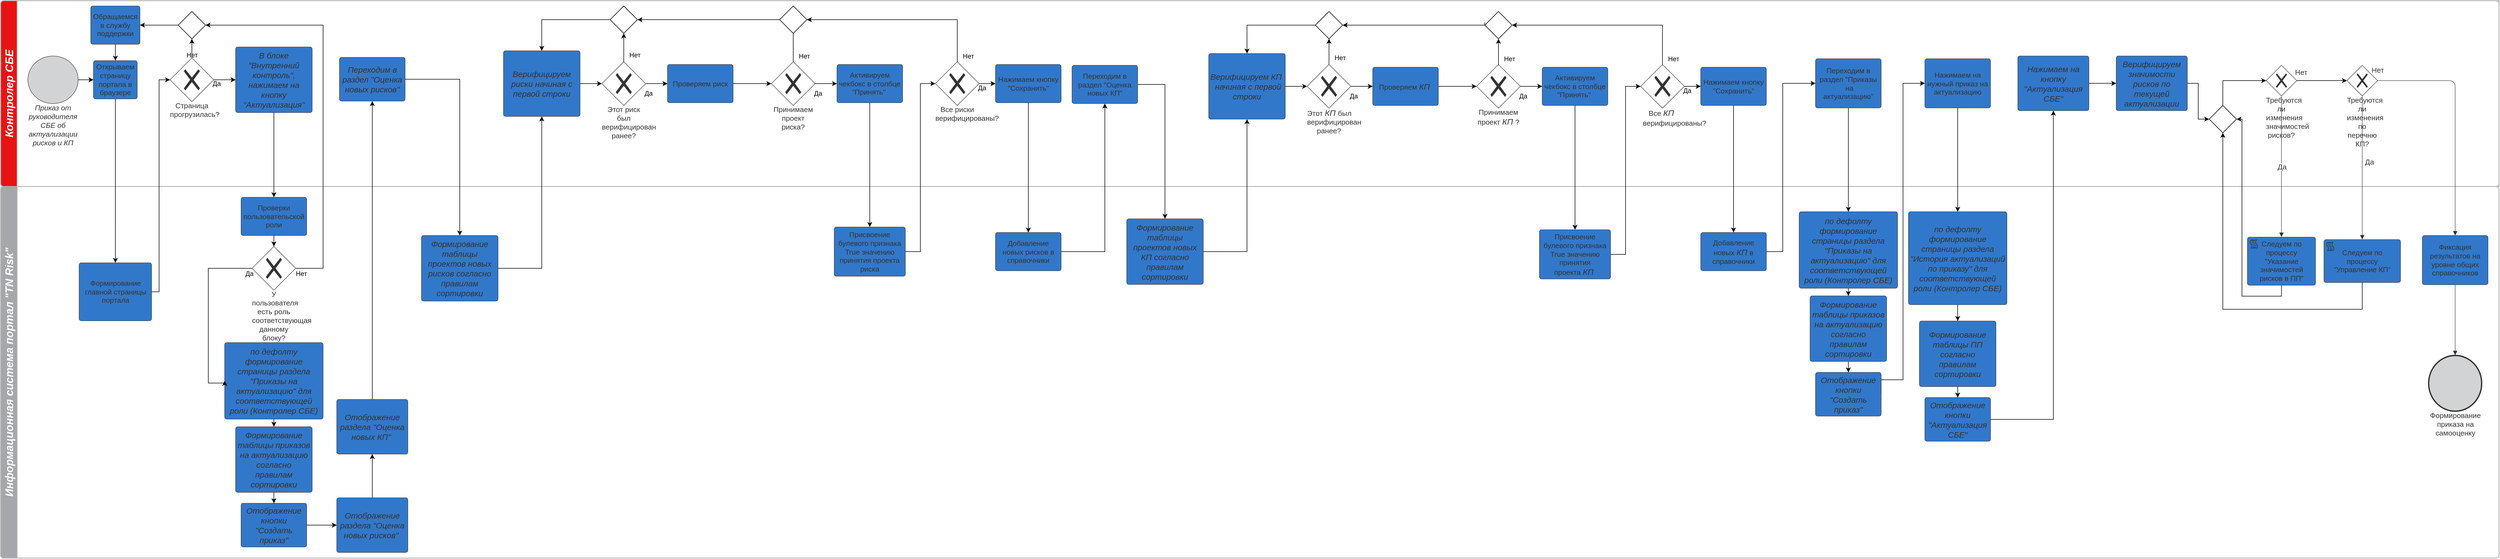 <mxfile version="17.4.6" type="github">
  <diagram name="Page-1" id="2a216829-ef6e-dabb-86c1-c78162f3ba2b">
    <mxGraphModel dx="1597" dy="848" grid="1" gridSize="10" guides="1" tooltips="1" connect="1" arrows="1" fold="1" page="1" pageScale="1" pageWidth="850" pageHeight="1100" background="none" math="0" shadow="0">
      <root>
        <mxCell id="0" />
        <mxCell id="1" parent="0" />
        <mxCell id="n-bltV9YuMnR6yL7ZxgR-3" value="Информационная система портал &quot;TN Risk&quot;" style="swimlane;startSize=30;html=1;whiteSpace=wrap;container=1;collapsible=0;childLayout=stackLayout;resizeParent=1;dropTarget=0;horizontalStack=0;spacing=0;strokeColor=#b2b2b2;strokeOpacity=100;fillOpacity=100;rounded=1;absoluteArcSize=1;arcSize=12;horizontal=0;fillColor=#a5a7aa;strokeWidth=1.5;fontSize=20;fontColor=#ffffff;fontStyle=3;" parent="1" vertex="1">
          <mxGeometry x="10" y="350" width="4570" height="680" isRotated="1" as="geometry" />
        </mxCell>
        <mxCell id="n-bltV9YuMnR6yL7ZxgR-5" value="Контролер СБЕ" style="swimlane;startSize=30;html=1;whiteSpace=wrap;container=1;collapsible=0;childLayout=stackLayout;resizeParent=1;dropTarget=0;horizontalStack=0;spacing=0;strokeColor=#b2b2b2;strokeOpacity=100;fillOpacity=100;rounded=1;absoluteArcSize=1;arcSize=12;horizontal=0;fillColor=#e81313;strokeWidth=1.5;fontSize=20;fontColor=#ffffff;fontStyle=3;" parent="1" vertex="1">
          <mxGeometry x="10" y="10" width="4570" height="340" isRotated="1" as="geometry" />
        </mxCell>
        <mxCell id="n-bltV9YuMnR6yL7ZxgR-6" value="" style="swimlane;html=1;whiteSpace=wrap;container=1;connectable=0;collapsible=0;fontStyle=0;startSize=30;dropTarget=0;rounded=0;horizontal=0;swimlaneLine=0;fillColor=none;spacing=0;strokeColor=#b2b2b2;strokeOpacity=100;fillOpacity=100;strokeWidth=1.5;fontSize=13;" parent="n-bltV9YuMnR6yL7ZxgR-5" vertex="1">
          <mxGeometry x="30" width="4540" height="340" as="geometry" />
        </mxCell>
        <mxCell id="n-bltV9YuMnR6yL7ZxgR-112" style="edgeStyle=orthogonalEdgeStyle;rounded=0;orthogonalLoop=1;jettySize=auto;html=1;exitX=1;exitY=0.5;exitDx=0;exitDy=0;entryX=0;entryY=0.5;entryDx=0;entryDy=0;startArrow=none;startFill=0;endArrow=classic;endFill=1;" parent="1" source="n-bltV9YuMnR6yL7ZxgR-11" target="n-bltV9YuMnR6yL7ZxgR-110" edge="1">
          <mxGeometry relative="1" as="geometry" />
        </mxCell>
        <mxCell id="n-bltV9YuMnR6yL7ZxgR-11" value="Приказ от руководителя СБЕ об актуализации рисков и КП" style="html=1;overflow=block;blockSpacing=1;whiteSpace=wrap;shape=mxgraph.bpmn.shape;verticalLabelPosition=bottom;verticalAlign=top;outline=standard;fontSize=13.3;fontColor=#333333;fontStyle=2;spacing=0;strokeColor=#333333;strokeOpacity=100;fillOpacity=100;rounded=1;absoluteArcSize=1;arcSize=7.5;fillColor=#d2d3d5;strokeWidth=0.8;" parent="1" vertex="1">
          <mxGeometry x="60" y="111.5" width="92" height="87" as="geometry" />
        </mxCell>
        <mxCell id="n-bltV9YuMnR6yL7ZxgR-113" style="edgeStyle=orthogonalEdgeStyle;rounded=0;orthogonalLoop=1;jettySize=auto;html=1;exitX=0.5;exitY=1;exitDx=0;exitDy=0;startArrow=none;startFill=0;endArrow=classic;endFill=1;" parent="1" source="n-bltV9YuMnR6yL7ZxgR-110" target="n-bltV9YuMnR6yL7ZxgR-111" edge="1">
          <mxGeometry relative="1" as="geometry" />
        </mxCell>
        <mxCell id="n-bltV9YuMnR6yL7ZxgR-110" value="Открываем страницу портала в браузере" style="html=1;overflow=block;blockSpacing=1;whiteSpace=wrap;fontSize=13.3;fontColor=#333333;align=center;spacing=3.8;strokeColor=#333333;strokeOpacity=100;fillOpacity=100;rounded=1;absoluteArcSize=1;arcSize=7.5;fillColor=#3278ca;strokeWidth=0.8;" parent="1" vertex="1">
          <mxGeometry x="180" y="120" width="80" height="70" as="geometry" />
        </mxCell>
        <mxCell id="n-bltV9YuMnR6yL7ZxgR-120" style="edgeStyle=orthogonalEdgeStyle;rounded=0;orthogonalLoop=1;jettySize=auto;html=1;exitX=1;exitY=0.5;exitDx=0;exitDy=0;entryX=0;entryY=0.5;entryDx=0;entryDy=0;startArrow=none;startFill=0;endArrow=classic;endFill=1;" parent="1" source="n-bltV9YuMnR6yL7ZxgR-111" target="n-bltV9YuMnR6yL7ZxgR-116" edge="1">
          <mxGeometry relative="1" as="geometry">
            <Array as="points">
              <mxPoint x="300" y="543" />
              <mxPoint x="300" y="155" />
            </Array>
          </mxGeometry>
        </mxCell>
        <mxCell id="n-bltV9YuMnR6yL7ZxgR-111" value="Формирование главной страницы портала" style="html=1;overflow=block;blockSpacing=1;whiteSpace=wrap;fontSize=13.3;fontColor=#333333;align=center;spacing=3.8;strokeColor=#333333;strokeOpacity=100;fillOpacity=100;rounded=1;absoluteArcSize=1;arcSize=7.5;fillColor=#3278ca;strokeWidth=0.8;" parent="1" vertex="1">
          <mxGeometry x="153.75" y="490" width="132.5" height="106" as="geometry" />
        </mxCell>
        <mxCell id="n-bltV9YuMnR6yL7ZxgR-140" style="edgeStyle=orthogonalEdgeStyle;rounded=0;orthogonalLoop=1;jettySize=auto;html=1;entryX=0.5;entryY=0;entryDx=0;entryDy=0;startArrow=none;startFill=0;endArrow=classic;endFill=1;" parent="1" source="n-bltV9YuMnR6yL7ZxgR-114" target="n-bltV9YuMnR6yL7ZxgR-134" edge="1">
          <mxGeometry relative="1" as="geometry" />
        </mxCell>
        <mxCell id="n-bltV9YuMnR6yL7ZxgR-114" value="&lt;span style=&quot;font-size: 15px ; font-style: italic&quot;&gt;В блоке &quot;Внутренний контроль&quot;, нажимаем на кнопку &quot;Актуализация&quot;&lt;/span&gt;" style="html=1;overflow=block;blockSpacing=1;whiteSpace=wrap;fontSize=13.3;fontColor=#333333;align=center;spacing=3.8;strokeColor=#333333;strokeOpacity=100;fillOpacity=100;rounded=1;absoluteArcSize=1;arcSize=7.5;fillColor=#3278ca;strokeWidth=0.8;" parent="1" vertex="1">
          <mxGeometry x="440" y="95" width="140" height="120" as="geometry" />
        </mxCell>
        <mxCell id="n-bltV9YuMnR6yL7ZxgR-127" style="edgeStyle=orthogonalEdgeStyle;rounded=0;orthogonalLoop=1;jettySize=auto;html=1;exitX=1;exitY=0.5;exitDx=0;exitDy=0;entryX=0;entryY=0.5;entryDx=0;entryDy=0;startArrow=none;startFill=0;endArrow=classic;endFill=1;" parent="1" source="n-bltV9YuMnR6yL7ZxgR-116" edge="1">
          <mxGeometry relative="1" as="geometry">
            <mxPoint x="440" y="155" as="targetPoint" />
          </mxGeometry>
        </mxCell>
        <mxCell id="n-bltV9YuMnR6yL7ZxgR-136" style="edgeStyle=orthogonalEdgeStyle;rounded=0;orthogonalLoop=1;jettySize=auto;html=1;entryX=0.5;entryY=1;entryDx=0;entryDy=0;entryPerimeter=0;startArrow=none;startFill=0;endArrow=classic;endFill=1;" parent="1" source="n-bltV9YuMnR6yL7ZxgR-116" target="n-bltV9YuMnR6yL7ZxgR-135" edge="1">
          <mxGeometry relative="1" as="geometry" />
        </mxCell>
        <mxCell id="n-bltV9YuMnR6yL7ZxgR-116" value="Страница прогрузилась?" style="html=1;overflow=block;blockSpacing=1;shape=mxgraph.bpmn.shape;perimeter=rhombusPerimeter;background=gateway;verticalLabelPosition=bottom;verticalAlign=top;outline=none;symbol=exclusiveGw;strokeColor=#333333;strokeOpacity=100;fillOpacity=100;rounded=1;absoluteArcSize=1;arcSize=12;fillColor=#ffffff;strokeWidth=0.8;whiteSpace=wrap;fontSize=13.3;fontColor=#333333;align=center;spacing=0;" parent="1" vertex="1">
          <mxGeometry x="320" y="115" width="80" height="80" as="geometry" />
        </mxCell>
        <mxCell id="n-bltV9YuMnR6yL7ZxgR-138" style="edgeStyle=orthogonalEdgeStyle;rounded=0;orthogonalLoop=1;jettySize=auto;html=1;entryX=0.5;entryY=0;entryDx=0;entryDy=0;startArrow=none;startFill=0;endArrow=classic;endFill=1;" parent="1" source="n-bltV9YuMnR6yL7ZxgR-121" target="n-bltV9YuMnR6yL7ZxgR-110" edge="1">
          <mxGeometry relative="1" as="geometry" />
        </mxCell>
        <mxCell id="n-bltV9YuMnR6yL7ZxgR-121" value="Обращаемся в службу поддержки" style="html=1;overflow=block;blockSpacing=1;whiteSpace=wrap;fontSize=13.3;fontColor=#333333;align=center;spacing=3.8;strokeColor=#333333;strokeOpacity=100;fillOpacity=100;rounded=1;absoluteArcSize=1;arcSize=7.5;fillColor=#3278ca;strokeWidth=0.8;" parent="1" vertex="1">
          <mxGeometry x="175" y="20" width="90" height="70" as="geometry" />
        </mxCell>
        <mxCell id="n-bltV9YuMnR6yL7ZxgR-125" value="Нет" style="text;html=1;resizable=0;autosize=1;align=center;verticalAlign=middle;points=[];fillColor=none;strokeColor=none;rounded=0;" parent="1" vertex="1">
          <mxGeometry x="340" y="100" width="40" height="20" as="geometry" />
        </mxCell>
        <mxCell id="n-bltV9YuMnR6yL7ZxgR-128" value="Да" style="text;html=1;resizable=0;autosize=1;align=center;verticalAlign=middle;points=[];fillColor=none;strokeColor=none;rounded=0;" parent="1" vertex="1">
          <mxGeometry x="390" y="152" width="30" height="20" as="geometry" />
        </mxCell>
        <mxCell id="n-bltV9YuMnR6yL7ZxgR-150" style="edgeStyle=orthogonalEdgeStyle;rounded=0;orthogonalLoop=1;jettySize=auto;html=1;startArrow=none;startFill=0;endArrow=classic;endFill=1;entryX=0.5;entryY=0;entryDx=0;entryDy=0;" parent="1" source="n-bltV9YuMnR6yL7ZxgR-131" target="n-bltV9YuMnR6yL7ZxgR-132" edge="1">
          <mxGeometry relative="1" as="geometry" />
        </mxCell>
        <mxCell id="n-bltV9YuMnR6yL7ZxgR-131" value="&lt;span style=&quot;font-size: 15px ; font-style: italic&quot;&gt;по дефолту формирование страницы раздела &quot;Приказы на актуализацию&quot; для соответствующей роли (Контролер СБЕ)&lt;/span&gt;" style="html=1;overflow=block;blockSpacing=1;whiteSpace=wrap;fontSize=13.3;fontColor=#333333;align=center;spacing=3.8;strokeColor=#333333;strokeOpacity=100;fillOpacity=100;rounded=1;absoluteArcSize=1;arcSize=7.5;fillColor=#3278ca;strokeWidth=0.8;" parent="1" vertex="1">
          <mxGeometry x="420" y="636" width="180" height="140" as="geometry" />
        </mxCell>
        <mxCell id="n-bltV9YuMnR6yL7ZxgR-152" style="edgeStyle=orthogonalEdgeStyle;rounded=0;orthogonalLoop=1;jettySize=auto;html=1;entryX=0.5;entryY=0;entryDx=0;entryDy=0;startArrow=none;startFill=0;endArrow=classic;endFill=1;" parent="1" source="n-bltV9YuMnR6yL7ZxgR-132" target="n-bltV9YuMnR6yL7ZxgR-151" edge="1">
          <mxGeometry relative="1" as="geometry" />
        </mxCell>
        <mxCell id="n-bltV9YuMnR6yL7ZxgR-132" value="&lt;span style=&quot;font-size: 15px ; font-style: italic&quot;&gt;Формирование таблицы приказов на актуализацию согласно правилам сортировки&lt;/span&gt;" style="html=1;overflow=block;blockSpacing=1;whiteSpace=wrap;fontSize=13.3;fontColor=#333333;align=center;spacing=3.8;strokeColor=#333333;strokeOpacity=100;fillOpacity=100;rounded=1;absoluteArcSize=1;arcSize=7.5;fillColor=#3278ca;strokeWidth=0.8;" parent="1" vertex="1">
          <mxGeometry x="440" y="790" width="140" height="120" as="geometry" />
        </mxCell>
        <mxCell id="n-bltV9YuMnR6yL7ZxgR-139" style="edgeStyle=orthogonalEdgeStyle;rounded=0;orthogonalLoop=1;jettySize=auto;html=1;exitX=0;exitY=0.5;exitDx=0;exitDy=0;entryX=0;entryY=0.5;entryDx=0;entryDy=0;startArrow=none;startFill=0;endArrow=classic;endFill=1;" parent="1" source="n-bltV9YuMnR6yL7ZxgR-133" target="n-bltV9YuMnR6yL7ZxgR-131" edge="1">
          <mxGeometry relative="1" as="geometry">
            <Array as="points">
              <mxPoint x="390" y="500" />
              <mxPoint x="390" y="710" />
            </Array>
          </mxGeometry>
        </mxCell>
        <mxCell id="n-bltV9YuMnR6yL7ZxgR-145" style="edgeStyle=orthogonalEdgeStyle;rounded=0;orthogonalLoop=1;jettySize=auto;html=1;entryX=1;entryY=0.5;entryDx=0;entryDy=0;entryPerimeter=0;startArrow=none;startFill=0;endArrow=classic;endFill=1;" parent="1" source="n-bltV9YuMnR6yL7ZxgR-133" target="n-bltV9YuMnR6yL7ZxgR-135" edge="1">
          <mxGeometry relative="1" as="geometry">
            <Array as="points">
              <mxPoint x="600" y="500" />
              <mxPoint x="600" y="55" />
            </Array>
          </mxGeometry>
        </mxCell>
        <mxCell id="n-bltV9YuMnR6yL7ZxgR-133" value="У пользователя есть роль соответствующая данному блоку?" style="html=1;overflow=block;blockSpacing=1;shape=mxgraph.bpmn.shape;perimeter=rhombusPerimeter;background=gateway;verticalLabelPosition=bottom;verticalAlign=top;outline=none;symbol=exclusiveGw;strokeColor=#333333;strokeOpacity=100;fillOpacity=100;rounded=1;absoluteArcSize=1;arcSize=12;fillColor=#ffffff;strokeWidth=0.8;whiteSpace=wrap;fontSize=13.3;fontColor=#333333;align=center;spacing=0;" parent="1" vertex="1">
          <mxGeometry x="470" y="460" width="80" height="80" as="geometry" />
        </mxCell>
        <mxCell id="n-bltV9YuMnR6yL7ZxgR-149" style="edgeStyle=orthogonalEdgeStyle;rounded=0;orthogonalLoop=1;jettySize=auto;html=1;startArrow=none;startFill=0;endArrow=classic;endFill=1;" parent="1" source="n-bltV9YuMnR6yL7ZxgR-134" target="n-bltV9YuMnR6yL7ZxgR-133" edge="1">
          <mxGeometry relative="1" as="geometry" />
        </mxCell>
        <mxCell id="n-bltV9YuMnR6yL7ZxgR-134" value="Проверки пользовательской роли" style="html=1;overflow=block;blockSpacing=1;whiteSpace=wrap;fontSize=13.3;fontColor=#333333;align=center;spacing=3.8;strokeColor=#333333;strokeOpacity=100;fillOpacity=100;rounded=1;absoluteArcSize=1;arcSize=7.5;fillColor=#3278ca;strokeWidth=0.8;" parent="1" vertex="1">
          <mxGeometry x="450" y="370" width="120" height="70" as="geometry" />
        </mxCell>
        <mxCell id="n-bltV9YuMnR6yL7ZxgR-137" style="edgeStyle=orthogonalEdgeStyle;rounded=0;orthogonalLoop=1;jettySize=auto;html=1;startArrow=none;startFill=0;endArrow=classic;endFill=1;" parent="1" source="n-bltV9YuMnR6yL7ZxgR-135" target="n-bltV9YuMnR6yL7ZxgR-121" edge="1">
          <mxGeometry relative="1" as="geometry" />
        </mxCell>
        <mxCell id="n-bltV9YuMnR6yL7ZxgR-135" value="" style="points=[[0.25,0.25,0],[0.5,0,0],[0.75,0.25,0],[1,0.5,0],[0.75,0.75,0],[0.5,1,0],[0.25,0.75,0],[0,0.5,0]];shape=mxgraph.bpmn.gateway2;html=1;verticalLabelPosition=bottom;labelBackgroundColor=#ffffff;verticalAlign=top;align=center;perimeter=rhombusPerimeter;outlineConnect=0;outline=none;symbol=none;" parent="1" vertex="1">
          <mxGeometry x="335" y="30" width="50" height="50" as="geometry" />
        </mxCell>
        <mxCell id="n-bltV9YuMnR6yL7ZxgR-146" value="Нет" style="text;html=1;resizable=0;autosize=1;align=center;verticalAlign=middle;points=[];fillColor=none;strokeColor=none;rounded=0;" parent="1" vertex="1">
          <mxGeometry x="540" y="500" width="40" height="20" as="geometry" />
        </mxCell>
        <mxCell id="n-bltV9YuMnR6yL7ZxgR-147" value="Да" style="text;html=1;resizable=0;autosize=1;align=center;verticalAlign=middle;points=[];fillColor=none;strokeColor=none;rounded=0;" parent="1" vertex="1">
          <mxGeometry x="450" y="500" width="30" height="20" as="geometry" />
        </mxCell>
        <mxCell id="d_JNeHHMC8i2ju2meBSZ-38" value="" style="edgeStyle=orthogonalEdgeStyle;rounded=0;orthogonalLoop=1;jettySize=auto;html=1;exitX=0.5;exitY=0;exitDx=0;exitDy=0;" edge="1" parent="1" source="d_JNeHHMC8i2ju2meBSZ-41" target="d_JNeHHMC8i2ju2meBSZ-37">
          <mxGeometry relative="1" as="geometry">
            <mxPoint x="690" y="920" as="sourcePoint" />
          </mxGeometry>
        </mxCell>
        <mxCell id="d_JNeHHMC8i2ju2meBSZ-42" value="" style="edgeStyle=orthogonalEdgeStyle;rounded=0;orthogonalLoop=1;jettySize=auto;html=1;" edge="1" parent="1" source="n-bltV9YuMnR6yL7ZxgR-151" target="d_JNeHHMC8i2ju2meBSZ-41">
          <mxGeometry relative="1" as="geometry" />
        </mxCell>
        <mxCell id="n-bltV9YuMnR6yL7ZxgR-151" value="&lt;span style=&quot;font-size: 15px ; font-style: italic&quot;&gt;Отображение кнопки &quot;Создать приказ&quot;&lt;/span&gt;" style="html=1;overflow=block;blockSpacing=1;whiteSpace=wrap;fontSize=13.3;fontColor=#333333;align=center;spacing=3.8;strokeColor=#333333;strokeOpacity=100;fillOpacity=100;rounded=1;absoluteArcSize=1;arcSize=7.5;fillColor=#3278ca;strokeWidth=0.8;" parent="1" vertex="1">
          <mxGeometry x="450" y="930" width="120" height="80" as="geometry" />
        </mxCell>
        <mxCell id="d_JNeHHMC8i2ju2meBSZ-4" value="Формирование приказа на самооценку" style="html=1;overflow=block;blockSpacing=1;whiteSpace=wrap;shape=mxgraph.bpmn.shape;verticalLabelPosition=bottom;verticalAlign=top;outline=end;fontSize=13.3;fontColor=#333333;align=center;spacing=0;strokeColor=#333333;strokeOpacity=100;fillOpacity=100;rounded=1;absoluteArcSize=1;arcSize=7.5;fillColor=#d2d3d5;strokeWidth=0.8;" vertex="1" parent="1">
          <mxGeometry x="4451.5" y="659.5" width="97" height="102" as="geometry" />
        </mxCell>
        <UserObject label="" lucidchartObjectId="VpN-ry1f92Y4" id="d_JNeHHMC8i2ju2meBSZ-5">
          <mxCell style="html=1;jettySize=18;whiteSpace=wrap;fontSize=13;strokeColor=#333333;strokeOpacity=100;strokeWidth=0.8;rounded=1;arcSize=24;edgeStyle=orthogonalEdgeStyle;startArrow=none;endArrow=block;endFill=1;exitX=0.5;exitY=1.004;exitPerimeter=0;entryX=0.5;entryY=-0.005;entryPerimeter=0;" edge="1" parent="1" source="d_JNeHHMC8i2ju2meBSZ-6" target="d_JNeHHMC8i2ju2meBSZ-4">
            <mxGeometry width="100" height="100" relative="1" as="geometry">
              <Array as="points" />
            </mxGeometry>
          </mxCell>
        </UserObject>
        <mxCell id="d_JNeHHMC8i2ju2meBSZ-6" value="Фиксация результатов на уровне общих справочников" style="html=1;overflow=block;blockSpacing=1;whiteSpace=wrap;fontSize=13.3;fontColor=#333333;align=center;spacing=3.8;strokeColor=#333333;strokeOpacity=100;fillOpacity=100;rounded=1;absoluteArcSize=1;arcSize=7.5;fillColor=#3278ca;strokeWidth=0.8;" vertex="1" parent="1">
          <mxGeometry x="4440" y="440.0" width="120" height="90" as="geometry" />
        </mxCell>
        <mxCell id="d_JNeHHMC8i2ju2meBSZ-129" style="edgeStyle=orthogonalEdgeStyle;rounded=0;orthogonalLoop=1;jettySize=auto;html=1;entryX=0;entryY=0.5;entryDx=0;entryDy=0;endArrow=classic;endFill=1;" edge="1" parent="1" source="d_JNeHHMC8i2ju2meBSZ-10" target="d_JNeHHMC8i2ju2meBSZ-19">
          <mxGeometry relative="1" as="geometry" />
        </mxCell>
        <mxCell id="d_JNeHHMC8i2ju2meBSZ-10" value="Требуются ли изменения значимостей рисков?" style="html=1;overflow=block;blockSpacing=1;shape=mxgraph.bpmn.shape;perimeter=rhombusPerimeter;background=gateway;verticalLabelPosition=bottom;verticalAlign=top;outline=none;symbol=exclusiveGw;strokeColor=#333333;strokeOpacity=100;fillOpacity=100;rounded=1;absoluteArcSize=1;arcSize=12;fillColor=#ffffff;strokeWidth=0.8;whiteSpace=wrap;fontSize=13.3;fontColor=#333333;align=center;spacing=0;" vertex="1" parent="1">
          <mxGeometry x="4154.25" y="128.5" width="56" height="56" as="geometry" />
        </mxCell>
        <mxCell id="d_JNeHHMC8i2ju2meBSZ-19" value="Требуются ли изменения по перечню КП?" style="html=1;overflow=block;blockSpacing=1;shape=mxgraph.bpmn.shape;perimeter=rhombusPerimeter;background=gateway;verticalLabelPosition=bottom;verticalAlign=top;outline=none;symbol=exclusiveGw;strokeColor=#333333;strokeOpacity=100;fillOpacity=100;rounded=1;absoluteArcSize=1;arcSize=12;fillColor=#ffffff;strokeWidth=0.8;whiteSpace=wrap;fontSize=13.3;fontColor=#333333;align=center;spacing=0;" vertex="1" parent="1">
          <mxGeometry x="4302" y="128.5" width="56" height="56" as="geometry" />
        </mxCell>
        <UserObject label="" lucidchartObjectId="RUQ-fNgdq4fs" id="d_JNeHHMC8i2ju2meBSZ-21">
          <mxCell style="html=1;jettySize=18;whiteSpace=wrap;fontSize=13;strokeColor=#333333;strokeOpacity=100;strokeWidth=0.8;rounded=1;arcSize=24;edgeStyle=orthogonalEdgeStyle;startArrow=none;endArrow=block;endFill=1;exitX=1;exitY=0.5;exitDx=0;exitDy=0;" edge="1" parent="1" source="d_JNeHHMC8i2ju2meBSZ-19" target="d_JNeHHMC8i2ju2meBSZ-6">
            <mxGeometry width="100" height="100" relative="1" as="geometry">
              <Array as="points">
                <mxPoint x="4500" y="156" />
              </Array>
              <mxPoint x="4358.004" y="-79.96" as="sourcePoint" />
            </mxGeometry>
          </mxCell>
        </UserObject>
        <mxCell id="d_JNeHHMC8i2ju2meBSZ-22" value="Нет" style="text;html=1;resizable=0;labelBackgroundColor=default;align=center;verticalAlign=middle;fontColor=#333333;fontSize=13.3;" vertex="1" parent="d_JNeHHMC8i2ju2meBSZ-21">
          <mxGeometry x="-0.829" relative="1" as="geometry">
            <mxPoint x="-37" y="-20" as="offset" />
          </mxGeometry>
        </mxCell>
        <mxCell id="d_JNeHHMC8i2ju2meBSZ-127" style="edgeStyle=orthogonalEdgeStyle;rounded=0;orthogonalLoop=1;jettySize=auto;html=1;entryX=1;entryY=0.5;entryDx=0;entryDy=0;entryPerimeter=0;endArrow=classic;endFill=1;exitX=0.5;exitY=1;exitDx=0;exitDy=0;" edge="1" parent="1" source="d_JNeHHMC8i2ju2meBSZ-23" target="d_JNeHHMC8i2ju2meBSZ-125">
          <mxGeometry relative="1" as="geometry">
            <Array as="points">
              <mxPoint x="4182" y="551" />
              <mxPoint x="4110" y="551" />
            </Array>
          </mxGeometry>
        </mxCell>
        <mxCell id="d_JNeHHMC8i2ju2meBSZ-23" value="Следуем по процессу &quot;Указание значимостей рисков в ПП&quot;" style="html=1;overflow=block;blockSpacing=1;whiteSpace=wrap;fontSize=13.3;fontColor=#333333;align=center;spacing=3.8;strokeColor=#333333;strokeOpacity=100;fillOpacity=100;rounded=1;absoluteArcSize=1;arcSize=7.5;fillColor=#3278ca;strokeWidth=0.8;" vertex="1" parent="1">
          <mxGeometry x="4120" y="443" width="124.5" height="88" as="geometry" />
        </mxCell>
        <mxCell id="d_JNeHHMC8i2ju2meBSZ-24" value="" style="shape=mxgraph.bpmn.script_task;fillColor=#3278ca;strokeColor=#333333;part=1;" vertex="1" parent="d_JNeHHMC8i2ju2meBSZ-23">
          <mxGeometry width="15" height="15" relative="1" as="geometry">
            <mxPoint x="4" y="5" as="offset" />
          </mxGeometry>
        </mxCell>
        <UserObject label="" lucidchartObjectId="EWQ-QTR1tk2T" id="d_JNeHHMC8i2ju2meBSZ-25">
          <mxCell style="html=1;jettySize=18;whiteSpace=wrap;fontSize=13;strokeColor=#333333;strokeOpacity=100;strokeWidth=0.8;rounded=1;arcSize=24;edgeStyle=orthogonalEdgeStyle;startArrow=none;endArrow=block;endFill=1;exitX=0.5;exitY=1.009;exitPerimeter=0;entryX=0.5;entryY=-0.003;entryPerimeter=0;" edge="1" parent="1" source="d_JNeHHMC8i2ju2meBSZ-10" target="d_JNeHHMC8i2ju2meBSZ-23">
            <mxGeometry width="100" height="100" relative="1" as="geometry">
              <Array as="points" />
            </mxGeometry>
          </mxCell>
        </UserObject>
        <mxCell id="d_JNeHHMC8i2ju2meBSZ-26" value="Да" style="text;html=1;resizable=0;labelBackgroundColor=default;align=center;verticalAlign=middle;fontColor=#333333;fontSize=13.3;" vertex="1" parent="d_JNeHHMC8i2ju2meBSZ-25">
          <mxGeometry relative="1" as="geometry" />
        </mxCell>
        <mxCell id="d_JNeHHMC8i2ju2meBSZ-128" style="edgeStyle=orthogonalEdgeStyle;rounded=0;orthogonalLoop=1;jettySize=auto;html=1;entryX=0.5;entryY=1;entryDx=0;entryDy=0;entryPerimeter=0;endArrow=classic;endFill=1;" edge="1" parent="1" source="d_JNeHHMC8i2ju2meBSZ-27" target="d_JNeHHMC8i2ju2meBSZ-125">
          <mxGeometry relative="1" as="geometry">
            <Array as="points">
              <mxPoint x="4330" y="575" />
              <mxPoint x="4075" y="575" />
            </Array>
          </mxGeometry>
        </mxCell>
        <mxCell id="d_JNeHHMC8i2ju2meBSZ-27" value="Следуем по процессу &quot;Управление КП&quot;" style="html=1;overflow=block;blockSpacing=1;whiteSpace=wrap;fontSize=13.3;fontColor=#333333;align=center;spacing=3.8;strokeColor=#333333;strokeOpacity=100;fillOpacity=100;rounded=1;absoluteArcSize=1;arcSize=7.5;fillColor=#3278ca;strokeWidth=0.8;" vertex="1" parent="1">
          <mxGeometry x="4260" y="447.5" width="140" height="78.5" as="geometry" />
        </mxCell>
        <mxCell id="d_JNeHHMC8i2ju2meBSZ-28" value="" style="shape=mxgraph.bpmn.script_task;fillColor=#3278ca;strokeColor=#333333;part=1;" vertex="1" parent="d_JNeHHMC8i2ju2meBSZ-27">
          <mxGeometry width="15" height="15" relative="1" as="geometry">
            <mxPoint x="4" y="5" as="offset" />
          </mxGeometry>
        </mxCell>
        <UserObject label="" lucidchartObjectId="_YQ-yQc2IjiQ" id="d_JNeHHMC8i2ju2meBSZ-29">
          <mxCell style="html=1;jettySize=18;whiteSpace=wrap;fontSize=13;strokeColor=#333333;strokeOpacity=100;strokeWidth=0.8;rounded=1;arcSize=24;edgeStyle=orthogonalEdgeStyle;startArrow=none;endArrow=block;endFill=1;exitX=0.5;exitY=1.009;exitPerimeter=0;entryX=0.5;entryY=-0.003;entryPerimeter=0;" edge="1" parent="1" source="d_JNeHHMC8i2ju2meBSZ-19" target="d_JNeHHMC8i2ju2meBSZ-27">
            <mxGeometry width="100" height="100" relative="1" as="geometry">
              <Array as="points">
                <mxPoint x="4330" y="410" />
                <mxPoint x="4330" y="410" />
              </Array>
            </mxGeometry>
          </mxCell>
        </UserObject>
        <mxCell id="d_JNeHHMC8i2ju2meBSZ-133" value="" style="edgeStyle=orthogonalEdgeStyle;rounded=0;orthogonalLoop=1;jettySize=auto;html=1;endArrow=classic;endFill=1;exitX=1;exitY=0.5;exitDx=0;exitDy=0;entryX=0;entryY=0.5;entryDx=0;entryDy=0;" edge="1" parent="1" source="d_JNeHHMC8i2ju2meBSZ-138" target="d_JNeHHMC8i2ju2meBSZ-132">
          <mxGeometry relative="1" as="geometry">
            <Array as="points">
              <mxPoint x="3450" y="704" />
              <mxPoint x="3490" y="704" />
              <mxPoint x="3490" y="162" />
            </Array>
          </mxGeometry>
        </mxCell>
        <mxCell id="d_JNeHHMC8i2ju2meBSZ-139" style="edgeStyle=orthogonalEdgeStyle;rounded=0;orthogonalLoop=1;jettySize=auto;html=1;endArrow=classic;endFill=1;" edge="1" parent="1" source="d_JNeHHMC8i2ju2meBSZ-30" target="d_JNeHHMC8i2ju2meBSZ-135">
          <mxGeometry relative="1" as="geometry" />
        </mxCell>
        <mxCell id="d_JNeHHMC8i2ju2meBSZ-30" value="Переходим в раздел &quot;Приказы&lt;br&gt;&amp;nbsp;на актуализацию&quot;" style="html=1;overflow=block;blockSpacing=1;whiteSpace=wrap;fontSize=13.3;fontColor=#333333;align=center;spacing=3.8;strokeColor=#333333;strokeOpacity=100;fillOpacity=100;rounded=1;absoluteArcSize=1;arcSize=7.5;fillColor=#3278ca;strokeWidth=0.8;" vertex="1" parent="1">
          <mxGeometry x="3330" y="116.5" width="120" height="90" as="geometry" />
        </mxCell>
        <mxCell id="d_JNeHHMC8i2ju2meBSZ-40" value="" style="edgeStyle=orthogonalEdgeStyle;rounded=0;orthogonalLoop=1;jettySize=auto;html=1;entryX=0.5;entryY=0;entryDx=0;entryDy=0;" edge="1" parent="1" source="d_JNeHHMC8i2ju2meBSZ-37" target="d_JNeHHMC8i2ju2meBSZ-47">
          <mxGeometry relative="1" as="geometry">
            <mxPoint x="790" y="155" as="targetPoint" />
          </mxGeometry>
        </mxCell>
        <mxCell id="d_JNeHHMC8i2ju2meBSZ-37" value="&lt;span style=&quot;font-size: 15px ; font-style: italic&quot;&gt;Переходим в раздел &quot;Оценка новых рисков&quot;&lt;/span&gt;" style="html=1;overflow=block;blockSpacing=1;whiteSpace=wrap;fontSize=13.3;fontColor=#333333;align=center;spacing=3.8;strokeColor=#333333;strokeOpacity=100;fillOpacity=100;rounded=1;absoluteArcSize=1;arcSize=7.5;fillColor=#3278ca;strokeWidth=0.8;" vertex="1" parent="1">
          <mxGeometry x="630" y="114" width="120" height="80" as="geometry" />
        </mxCell>
        <mxCell id="d_JNeHHMC8i2ju2meBSZ-46" value="" style="edgeStyle=orthogonalEdgeStyle;rounded=0;orthogonalLoop=1;jettySize=auto;html=1;" edge="1" parent="1" source="d_JNeHHMC8i2ju2meBSZ-41" target="d_JNeHHMC8i2ju2meBSZ-45">
          <mxGeometry relative="1" as="geometry" />
        </mxCell>
        <mxCell id="d_JNeHHMC8i2ju2meBSZ-41" value="&lt;span style=&quot;font-size: 15px ; font-style: italic&quot;&gt;Отображение раздела &quot;Оценка новых рисков&quot;&amp;nbsp;&lt;/span&gt;" style="html=1;overflow=block;blockSpacing=1;whiteSpace=wrap;fontSize=13.3;fontColor=#333333;align=center;spacing=3.8;strokeColor=#333333;strokeOpacity=100;fillOpacity=100;rounded=1;absoluteArcSize=1;arcSize=7.5;fillColor=#3278ca;strokeWidth=0.8;" vertex="1" parent="1">
          <mxGeometry x="625" y="920" width="130" height="100" as="geometry" />
        </mxCell>
        <mxCell id="d_JNeHHMC8i2ju2meBSZ-45" value="&lt;span style=&quot;font-size: 15px ; font-style: italic&quot;&gt;Отображение раздела &quot;Оценка новых КП&quot;&amp;nbsp;&lt;/span&gt;" style="html=1;overflow=block;blockSpacing=1;whiteSpace=wrap;fontSize=13.3;fontColor=#333333;align=center;spacing=3.8;strokeColor=#333333;strokeOpacity=100;fillOpacity=100;rounded=1;absoluteArcSize=1;arcSize=7.5;fillColor=#3278ca;strokeWidth=0.8;" vertex="1" parent="1">
          <mxGeometry x="625" y="740" width="130" height="100" as="geometry" />
        </mxCell>
        <mxCell id="d_JNeHHMC8i2ju2meBSZ-49" value="" style="edgeStyle=orthogonalEdgeStyle;rounded=0;orthogonalLoop=1;jettySize=auto;html=1;" edge="1" parent="1" source="d_JNeHHMC8i2ju2meBSZ-47" target="d_JNeHHMC8i2ju2meBSZ-48">
          <mxGeometry relative="1" as="geometry" />
        </mxCell>
        <mxCell id="d_JNeHHMC8i2ju2meBSZ-47" value="&lt;span style=&quot;font-size: 15px ; font-style: italic&quot;&gt;Формирование таблицы проектов новых рисков согласно правилам сортировки&lt;/span&gt;" style="html=1;overflow=block;blockSpacing=1;whiteSpace=wrap;fontSize=13.3;fontColor=#333333;align=center;spacing=3.8;strokeColor=#333333;strokeOpacity=100;fillOpacity=100;rounded=1;absoluteArcSize=1;arcSize=7.5;fillColor=#3278ca;strokeWidth=0.8;" vertex="1" parent="1">
          <mxGeometry x="780" y="440" width="140" height="120" as="geometry" />
        </mxCell>
        <mxCell id="d_JNeHHMC8i2ju2meBSZ-53" value="" style="edgeStyle=orthogonalEdgeStyle;rounded=0;orthogonalLoop=1;jettySize=auto;html=1;entryX=0;entryY=0.5;entryDx=0;entryDy=0;" edge="1" parent="1" source="d_JNeHHMC8i2ju2meBSZ-48" target="d_JNeHHMC8i2ju2meBSZ-54">
          <mxGeometry relative="1" as="geometry">
            <mxPoint x="1180" y="162" as="targetPoint" />
          </mxGeometry>
        </mxCell>
        <mxCell id="d_JNeHHMC8i2ju2meBSZ-48" value="&lt;span style=&quot;font-size: 15px ; font-style: italic&quot;&gt;Верифицируем риски начиная с первой строки&lt;/span&gt;" style="html=1;overflow=block;blockSpacing=1;whiteSpace=wrap;fontSize=13.3;fontColor=#333333;align=center;spacing=3.8;strokeColor=#333333;strokeOpacity=100;fillOpacity=100;rounded=1;absoluteArcSize=1;arcSize=7.5;fillColor=#3278ca;strokeWidth=0.8;" vertex="1" parent="1">
          <mxGeometry x="930" y="102" width="140" height="120" as="geometry" />
        </mxCell>
        <mxCell id="d_JNeHHMC8i2ju2meBSZ-57" style="edgeStyle=orthogonalEdgeStyle;rounded=0;orthogonalLoop=1;jettySize=auto;html=1;entryX=0.5;entryY=0;entryDx=0;entryDy=0;startArrow=none;exitX=0;exitY=0.5;exitDx=0;exitDy=0;exitPerimeter=0;" edge="1" parent="1" source="d_JNeHHMC8i2ju2meBSZ-70" target="d_JNeHHMC8i2ju2meBSZ-48">
          <mxGeometry relative="1" as="geometry">
            <Array as="points">
              <mxPoint x="1000" y="45" />
            </Array>
          </mxGeometry>
        </mxCell>
        <mxCell id="d_JNeHHMC8i2ju2meBSZ-62" style="edgeStyle=orthogonalEdgeStyle;rounded=0;orthogonalLoop=1;jettySize=auto;html=1;entryX=0;entryY=0.5;entryDx=0;entryDy=0;" edge="1" parent="1" source="d_JNeHHMC8i2ju2meBSZ-54" target="d_JNeHHMC8i2ju2meBSZ-61">
          <mxGeometry relative="1" as="geometry" />
        </mxCell>
        <mxCell id="d_JNeHHMC8i2ju2meBSZ-54" value="Этот риск был верифицирован ранее?" style="html=1;overflow=block;blockSpacing=1;shape=mxgraph.bpmn.shape;perimeter=rhombusPerimeter;background=gateway;verticalLabelPosition=bottom;verticalAlign=top;outline=none;symbol=exclusiveGw;strokeColor=#333333;strokeOpacity=100;fillOpacity=100;rounded=1;absoluteArcSize=1;arcSize=12;fillColor=#ffffff;strokeWidth=0.8;whiteSpace=wrap;fontSize=13.3;fontColor=#333333;align=center;spacing=0;" vertex="1" parent="1">
          <mxGeometry x="1110" y="122" width="80" height="80" as="geometry" />
        </mxCell>
        <mxCell id="d_JNeHHMC8i2ju2meBSZ-77" style="edgeStyle=orthogonalEdgeStyle;rounded=0;orthogonalLoop=1;jettySize=auto;html=1;entryX=0.5;entryY=0;entryDx=0;entryDy=0;endArrow=classic;endFill=1;" edge="1" parent="1" source="d_JNeHHMC8i2ju2meBSZ-55" target="d_JNeHHMC8i2ju2meBSZ-80">
          <mxGeometry relative="1" as="geometry" />
        </mxCell>
        <mxCell id="d_JNeHHMC8i2ju2meBSZ-55" value="Активируем чекбокс в столбце &quot;Принять&quot;&amp;nbsp;" style="html=1;overflow=block;blockSpacing=1;whiteSpace=wrap;fontSize=13.3;fontColor=#333333;align=center;spacing=3.8;strokeColor=#333333;strokeOpacity=100;fillOpacity=100;rounded=1;absoluteArcSize=1;arcSize=7.5;fillColor=#3278ca;strokeWidth=0.8;" vertex="1" parent="1">
          <mxGeometry x="1540" y="127" width="120" height="70" as="geometry" />
        </mxCell>
        <mxCell id="d_JNeHHMC8i2ju2meBSZ-58" value="Нет" style="text;html=1;resizable=0;autosize=1;align=center;verticalAlign=middle;points=[];fillColor=none;strokeColor=none;rounded=0;" vertex="1" parent="1">
          <mxGeometry x="1150" y="100" width="40" height="20" as="geometry" />
        </mxCell>
        <mxCell id="d_JNeHHMC8i2ju2meBSZ-65" style="edgeStyle=orthogonalEdgeStyle;rounded=0;orthogonalLoop=1;jettySize=auto;html=1;entryX=0;entryY=0.5;entryDx=0;entryDy=0;" edge="1" parent="1" source="d_JNeHHMC8i2ju2meBSZ-59" target="d_JNeHHMC8i2ju2meBSZ-55">
          <mxGeometry relative="1" as="geometry" />
        </mxCell>
        <mxCell id="d_JNeHHMC8i2ju2meBSZ-68" value="" style="edgeStyle=orthogonalEdgeStyle;rounded=0;orthogonalLoop=1;jettySize=auto;html=1;entryX=1;entryY=0.5;entryDx=0;entryDy=0;entryPerimeter=0;startArrow=none;" edge="1" parent="1" source="d_JNeHHMC8i2ju2meBSZ-74" target="d_JNeHHMC8i2ju2meBSZ-70">
          <mxGeometry relative="1" as="geometry">
            <mxPoint x="1460" y="42" as="targetPoint" />
            <Array as="points" />
          </mxGeometry>
        </mxCell>
        <mxCell id="d_JNeHHMC8i2ju2meBSZ-59" value="Принимаем проект риска?" style="html=1;overflow=block;blockSpacing=1;shape=mxgraph.bpmn.shape;perimeter=rhombusPerimeter;background=gateway;verticalLabelPosition=bottom;verticalAlign=top;outline=none;symbol=exclusiveGw;strokeColor=#333333;strokeOpacity=100;fillOpacity=100;rounded=1;absoluteArcSize=1;arcSize=12;fillColor=#ffffff;strokeWidth=0.8;whiteSpace=wrap;fontSize=13.3;fontColor=#333333;align=center;spacing=0;" vertex="1" parent="1">
          <mxGeometry x="1420" y="122" width="80" height="80" as="geometry" />
        </mxCell>
        <mxCell id="d_JNeHHMC8i2ju2meBSZ-64" style="edgeStyle=orthogonalEdgeStyle;rounded=0;orthogonalLoop=1;jettySize=auto;html=1;entryX=0;entryY=0.5;entryDx=0;entryDy=0;" edge="1" parent="1" source="d_JNeHHMC8i2ju2meBSZ-61" target="d_JNeHHMC8i2ju2meBSZ-59">
          <mxGeometry relative="1" as="geometry" />
        </mxCell>
        <mxCell id="d_JNeHHMC8i2ju2meBSZ-61" value="Проверяем риск" style="html=1;overflow=block;blockSpacing=1;whiteSpace=wrap;fontSize=13.3;fontColor=#333333;align=center;spacing=3.8;strokeColor=#333333;strokeOpacity=100;fillOpacity=100;rounded=1;absoluteArcSize=1;arcSize=7.5;fillColor=#3278ca;strokeWidth=0.8;" vertex="1" parent="1">
          <mxGeometry x="1230" y="127" width="120" height="70" as="geometry" />
        </mxCell>
        <mxCell id="d_JNeHHMC8i2ju2meBSZ-63" value="Да" style="text;html=1;resizable=0;autosize=1;align=center;verticalAlign=middle;points=[];fillColor=none;strokeColor=none;rounded=0;" vertex="1" parent="1">
          <mxGeometry x="1180" y="170" width="30" height="20" as="geometry" />
        </mxCell>
        <mxCell id="d_JNeHHMC8i2ju2meBSZ-66" value="Да" style="text;html=1;resizable=0;autosize=1;align=center;verticalAlign=middle;points=[];fillColor=none;strokeColor=none;rounded=0;" vertex="1" parent="1">
          <mxGeometry x="1490" y="170" width="30" height="20" as="geometry" />
        </mxCell>
        <mxCell id="d_JNeHHMC8i2ju2meBSZ-70" value="" style="points=[[0.25,0.25,0],[0.5,0,0],[0.75,0.25,0],[1,0.5,0],[0.75,0.75,0],[0.5,1,0],[0.25,0.75,0],[0,0.5,0]];shape=mxgraph.bpmn.gateway2;html=1;verticalLabelPosition=bottom;labelBackgroundColor=#ffffff;verticalAlign=top;align=center;perimeter=rhombusPerimeter;outlineConnect=0;outline=none;symbol=none;" vertex="1" parent="1">
          <mxGeometry x="1125" y="20" width="50" height="50" as="geometry" />
        </mxCell>
        <mxCell id="d_JNeHHMC8i2ju2meBSZ-71" value="" style="edgeStyle=orthogonalEdgeStyle;rounded=0;orthogonalLoop=1;jettySize=auto;html=1;endArrow=classic;entryX=0.5;entryY=1;entryDx=0;entryDy=0;entryPerimeter=0;exitX=0.5;exitY=0;exitDx=0;exitDy=0;endFill=1;" edge="1" parent="1" source="d_JNeHHMC8i2ju2meBSZ-54" target="d_JNeHHMC8i2ju2meBSZ-70">
          <mxGeometry relative="1" as="geometry">
            <mxPoint x="1150" y="122" as="sourcePoint" />
            <mxPoint x="1140" y="70" as="targetPoint" />
            <Array as="points">
              <mxPoint x="1150" y="100" />
              <mxPoint x="1150" y="100" />
            </Array>
          </mxGeometry>
        </mxCell>
        <mxCell id="d_JNeHHMC8i2ju2meBSZ-73" value="Нет" style="text;html=1;resizable=0;autosize=1;align=center;verticalAlign=middle;points=[];fillColor=none;strokeColor=none;rounded=0;" vertex="1" parent="1">
          <mxGeometry x="1460" y="102" width="40" height="20" as="geometry" />
        </mxCell>
        <mxCell id="d_JNeHHMC8i2ju2meBSZ-74" value="" style="points=[[0.25,0.25,0],[0.5,0,0],[0.75,0.25,0],[1,0.5,0],[0.75,0.75,0],[0.5,1,0],[0.25,0.75,0],[0,0.5,0]];shape=mxgraph.bpmn.gateway2;html=1;verticalLabelPosition=bottom;labelBackgroundColor=#ffffff;verticalAlign=top;align=center;perimeter=rhombusPerimeter;outlineConnect=0;outline=none;symbol=none;" vertex="1" parent="1">
          <mxGeometry x="1435" y="20" width="50" height="50" as="geometry" />
        </mxCell>
        <mxCell id="d_JNeHHMC8i2ju2meBSZ-75" value="" style="edgeStyle=orthogonalEdgeStyle;rounded=0;orthogonalLoop=1;jettySize=auto;html=1;entryX=0.5;entryY=1;entryDx=0;entryDy=0;entryPerimeter=0;endArrow=none;" edge="1" parent="1" source="d_JNeHHMC8i2ju2meBSZ-59" target="d_JNeHHMC8i2ju2meBSZ-74">
          <mxGeometry relative="1" as="geometry">
            <mxPoint x="1460.048" y="122.048" as="sourcePoint" />
            <mxPoint x="1175" y="45" as="targetPoint" />
            <Array as="points" />
          </mxGeometry>
        </mxCell>
        <mxCell id="d_JNeHHMC8i2ju2meBSZ-78" style="edgeStyle=orthogonalEdgeStyle;rounded=0;orthogonalLoop=1;jettySize=auto;html=1;entryX=1;entryY=0.5;entryDx=0;entryDy=0;entryPerimeter=0;endArrow=classic;endFill=1;" edge="1" parent="1" source="d_JNeHHMC8i2ju2meBSZ-76" target="d_JNeHHMC8i2ju2meBSZ-74">
          <mxGeometry relative="1" as="geometry">
            <Array as="points">
              <mxPoint x="1760" y="45" />
            </Array>
          </mxGeometry>
        </mxCell>
        <mxCell id="d_JNeHHMC8i2ju2meBSZ-84" style="edgeStyle=orthogonalEdgeStyle;rounded=0;orthogonalLoop=1;jettySize=auto;html=1;endArrow=classic;endFill=1;" edge="1" parent="1" source="d_JNeHHMC8i2ju2meBSZ-76" target="d_JNeHHMC8i2ju2meBSZ-83">
          <mxGeometry relative="1" as="geometry" />
        </mxCell>
        <mxCell id="d_JNeHHMC8i2ju2meBSZ-76" value="Все риски верифицированы?" style="html=1;overflow=block;blockSpacing=1;shape=mxgraph.bpmn.shape;perimeter=rhombusPerimeter;background=gateway;verticalLabelPosition=bottom;verticalAlign=top;outline=none;symbol=exclusiveGw;strokeColor=#333333;strokeOpacity=100;fillOpacity=100;rounded=1;absoluteArcSize=1;arcSize=12;fillColor=#ffffff;strokeWidth=0.8;whiteSpace=wrap;fontSize=13.3;fontColor=#333333;align=center;spacing=0;" vertex="1" parent="1">
          <mxGeometry x="1720" y="122" width="80" height="80" as="geometry" />
        </mxCell>
        <mxCell id="d_JNeHHMC8i2ju2meBSZ-79" value="Нет" style="text;html=1;resizable=0;autosize=1;align=center;verticalAlign=middle;points=[];fillColor=none;strokeColor=none;rounded=0;" vertex="1" parent="1">
          <mxGeometry x="1760" y="102" width="40" height="20" as="geometry" />
        </mxCell>
        <mxCell id="d_JNeHHMC8i2ju2meBSZ-81" style="edgeStyle=orthogonalEdgeStyle;rounded=0;orthogonalLoop=1;jettySize=auto;html=1;entryX=0;entryY=0.5;entryDx=0;entryDy=0;endArrow=classic;endFill=1;" edge="1" parent="1" source="d_JNeHHMC8i2ju2meBSZ-80" target="d_JNeHHMC8i2ju2meBSZ-76">
          <mxGeometry relative="1" as="geometry" />
        </mxCell>
        <mxCell id="d_JNeHHMC8i2ju2meBSZ-80" value="Присвоение булевого признака True значению принятия проекта риска" style="html=1;overflow=block;blockSpacing=1;whiteSpace=wrap;fontSize=13.3;fontColor=#333333;align=center;spacing=3.8;strokeColor=#333333;strokeOpacity=100;fillOpacity=100;rounded=1;absoluteArcSize=1;arcSize=7.5;fillColor=#3278ca;strokeWidth=0.8;" vertex="1" parent="1">
          <mxGeometry x="1535" y="424.5" width="130" height="90" as="geometry" />
        </mxCell>
        <mxCell id="d_JNeHHMC8i2ju2meBSZ-87" value="" style="edgeStyle=orthogonalEdgeStyle;rounded=0;orthogonalLoop=1;jettySize=auto;html=1;endArrow=classic;endFill=1;" edge="1" parent="1" source="d_JNeHHMC8i2ju2meBSZ-83" target="d_JNeHHMC8i2ju2meBSZ-86">
          <mxGeometry relative="1" as="geometry" />
        </mxCell>
        <mxCell id="d_JNeHHMC8i2ju2meBSZ-83" value="Нажимаем кнопку &quot;Сохранить&quot;" style="html=1;overflow=block;blockSpacing=1;whiteSpace=wrap;fontSize=13.3;fontColor=#333333;align=center;spacing=3.8;strokeColor=#333333;strokeOpacity=100;fillOpacity=100;rounded=1;absoluteArcSize=1;arcSize=7.5;fillColor=#3278ca;strokeWidth=0.8;" vertex="1" parent="1">
          <mxGeometry x="1830" y="127" width="120" height="70" as="geometry" />
        </mxCell>
        <mxCell id="d_JNeHHMC8i2ju2meBSZ-85" value="Да" style="text;html=1;resizable=0;autosize=1;align=center;verticalAlign=middle;points=[];fillColor=none;strokeColor=none;rounded=0;" vertex="1" parent="1">
          <mxGeometry x="1790" y="160" width="30" height="20" as="geometry" />
        </mxCell>
        <mxCell id="d_JNeHHMC8i2ju2meBSZ-89" value="" style="edgeStyle=orthogonalEdgeStyle;rounded=0;orthogonalLoop=1;jettySize=auto;html=1;endArrow=classic;endFill=1;" edge="1" parent="1" source="d_JNeHHMC8i2ju2meBSZ-86" target="d_JNeHHMC8i2ju2meBSZ-88">
          <mxGeometry relative="1" as="geometry" />
        </mxCell>
        <mxCell id="d_JNeHHMC8i2ju2meBSZ-86" value="Добавление новых рисков в справочники" style="html=1;overflow=block;blockSpacing=1;whiteSpace=wrap;fontSize=13.3;fontColor=#333333;align=center;spacing=3.8;strokeColor=#333333;strokeOpacity=100;fillOpacity=100;rounded=1;absoluteArcSize=1;arcSize=7.5;fillColor=#3278ca;strokeWidth=0.8;" vertex="1" parent="1">
          <mxGeometry x="1830" y="434.5" width="120" height="70" as="geometry" />
        </mxCell>
        <mxCell id="d_JNeHHMC8i2ju2meBSZ-120" style="edgeStyle=orthogonalEdgeStyle;rounded=0;orthogonalLoop=1;jettySize=auto;html=1;entryX=0.5;entryY=0;entryDx=0;entryDy=0;endArrow=classic;endFill=1;exitX=1;exitY=0.5;exitDx=0;exitDy=0;" edge="1" parent="1" source="d_JNeHHMC8i2ju2meBSZ-88" target="d_JNeHHMC8i2ju2meBSZ-91">
          <mxGeometry relative="1" as="geometry" />
        </mxCell>
        <mxCell id="d_JNeHHMC8i2ju2meBSZ-88" value="Переходим в раздел &quot;Оценка новых КП&quot;" style="html=1;overflow=block;blockSpacing=1;whiteSpace=wrap;fontSize=13.3;fontColor=#333333;align=center;spacing=3.8;strokeColor=#333333;strokeOpacity=100;fillOpacity=100;rounded=1;absoluteArcSize=1;arcSize=7.5;fillColor=#3278ca;strokeWidth=0.8;" vertex="1" parent="1">
          <mxGeometry x="1970" y="128.5" width="120" height="70" as="geometry" />
        </mxCell>
        <mxCell id="d_JNeHHMC8i2ju2meBSZ-90" value="" style="edgeStyle=orthogonalEdgeStyle;rounded=0;orthogonalLoop=1;jettySize=auto;html=1;" edge="1" parent="1" source="d_JNeHHMC8i2ju2meBSZ-91" target="d_JNeHHMC8i2ju2meBSZ-93">
          <mxGeometry relative="1" as="geometry" />
        </mxCell>
        <mxCell id="d_JNeHHMC8i2ju2meBSZ-91" value="&lt;span style=&quot;font-size: 15px ; font-style: italic&quot;&gt;Формирование таблицы проектов новых КП согласно правилам сортировки&lt;/span&gt;" style="html=1;overflow=block;blockSpacing=1;whiteSpace=wrap;fontSize=13.3;fontColor=#333333;align=center;spacing=3.8;strokeColor=#333333;strokeOpacity=100;fillOpacity=100;rounded=1;absoluteArcSize=1;arcSize=7.5;fillColor=#3278ca;strokeWidth=0.8;" vertex="1" parent="1">
          <mxGeometry x="2070" y="409.5" width="140" height="120" as="geometry" />
        </mxCell>
        <mxCell id="d_JNeHHMC8i2ju2meBSZ-92" value="" style="edgeStyle=orthogonalEdgeStyle;rounded=0;orthogonalLoop=1;jettySize=auto;html=1;entryX=0;entryY=0.5;entryDx=0;entryDy=0;" edge="1" parent="1" source="d_JNeHHMC8i2ju2meBSZ-93" target="d_JNeHHMC8i2ju2meBSZ-96">
          <mxGeometry relative="1" as="geometry">
            <mxPoint x="2470" y="167" as="targetPoint" />
          </mxGeometry>
        </mxCell>
        <mxCell id="d_JNeHHMC8i2ju2meBSZ-93" value="&lt;span style=&quot;font-size: 15px ; font-style: italic&quot;&gt;Верифицируем&amp;nbsp;&lt;/span&gt;&lt;span style=&quot;font-size: 15px ; font-style: italic&quot;&gt;КП&amp;nbsp; &amp;nbsp;&lt;/span&gt;&lt;span style=&quot;font-size: 15px ; font-style: italic&quot;&gt;начиная с первой строки&lt;/span&gt;" style="html=1;overflow=block;blockSpacing=1;whiteSpace=wrap;fontSize=13.3;fontColor=#333333;align=center;spacing=3.8;strokeColor=#333333;strokeOpacity=100;fillOpacity=100;rounded=1;absoluteArcSize=1;arcSize=7.5;fillColor=#3278ca;strokeWidth=0.8;" vertex="1" parent="1">
          <mxGeometry x="2220" y="107" width="140" height="120" as="geometry" />
        </mxCell>
        <mxCell id="d_JNeHHMC8i2ju2meBSZ-94" style="edgeStyle=orthogonalEdgeStyle;rounded=0;orthogonalLoop=1;jettySize=auto;html=1;entryX=0.5;entryY=0;entryDx=0;entryDy=0;startArrow=none;exitX=0;exitY=0.5;exitDx=0;exitDy=0;exitPerimeter=0;" edge="1" parent="1" target="d_JNeHHMC8i2ju2meBSZ-93" source="d_JNeHHMC8i2ju2meBSZ-121">
          <mxGeometry relative="1" as="geometry">
            <mxPoint x="2415" y="50" as="sourcePoint" />
            <Array as="points">
              <mxPoint x="2290" y="55" />
            </Array>
          </mxGeometry>
        </mxCell>
        <mxCell id="d_JNeHHMC8i2ju2meBSZ-95" style="edgeStyle=orthogonalEdgeStyle;rounded=0;orthogonalLoop=1;jettySize=auto;html=1;entryX=0;entryY=0.5;entryDx=0;entryDy=0;" edge="1" parent="1" source="d_JNeHHMC8i2ju2meBSZ-96" target="d_JNeHHMC8i2ju2meBSZ-104">
          <mxGeometry relative="1" as="geometry" />
        </mxCell>
        <mxCell id="d_JNeHHMC8i2ju2meBSZ-96" value="Этот&amp;nbsp;&lt;span style=&quot;font-size: 15px ; font-style: italic&quot;&gt;КП&amp;nbsp;&lt;/span&gt;был верифицирован ранее?" style="html=1;overflow=block;blockSpacing=1;shape=mxgraph.bpmn.shape;perimeter=rhombusPerimeter;background=gateway;verticalLabelPosition=bottom;verticalAlign=top;outline=none;symbol=exclusiveGw;strokeColor=#333333;strokeOpacity=100;fillOpacity=100;rounded=1;absoluteArcSize=1;arcSize=12;fillColor=#ffffff;strokeWidth=0.8;whiteSpace=wrap;fontSize=13.3;fontColor=#333333;align=center;spacing=0;" vertex="1" parent="1">
          <mxGeometry x="2400" y="127" width="80" height="80" as="geometry" />
        </mxCell>
        <mxCell id="d_JNeHHMC8i2ju2meBSZ-97" style="edgeStyle=orthogonalEdgeStyle;rounded=0;orthogonalLoop=1;jettySize=auto;html=1;entryX=0.5;entryY=0;entryDx=0;entryDy=0;endArrow=classic;endFill=1;" edge="1" parent="1" source="d_JNeHHMC8i2ju2meBSZ-98" target="d_JNeHHMC8i2ju2meBSZ-115">
          <mxGeometry relative="1" as="geometry" />
        </mxCell>
        <mxCell id="d_JNeHHMC8i2ju2meBSZ-98" value="Активируем чекбокс в столбце &quot;Принять&quot;&amp;nbsp;" style="html=1;overflow=block;blockSpacing=1;whiteSpace=wrap;fontSize=13.3;fontColor=#333333;align=center;spacing=3.8;strokeColor=#333333;strokeOpacity=100;fillOpacity=100;rounded=1;absoluteArcSize=1;arcSize=7.5;fillColor=#3278ca;strokeWidth=0.8;" vertex="1" parent="1">
          <mxGeometry x="2830" y="132" width="120" height="70" as="geometry" />
        </mxCell>
        <mxCell id="d_JNeHHMC8i2ju2meBSZ-99" value="Нет" style="text;html=1;resizable=0;autosize=1;align=center;verticalAlign=middle;points=[];fillColor=none;strokeColor=none;rounded=0;" vertex="1" parent="1">
          <mxGeometry x="2440" y="105" width="40" height="20" as="geometry" />
        </mxCell>
        <mxCell id="d_JNeHHMC8i2ju2meBSZ-100" style="edgeStyle=orthogonalEdgeStyle;rounded=0;orthogonalLoop=1;jettySize=auto;html=1;entryX=0;entryY=0.5;entryDx=0;entryDy=0;" edge="1" parent="1" source="d_JNeHHMC8i2ju2meBSZ-102" target="d_JNeHHMC8i2ju2meBSZ-98">
          <mxGeometry relative="1" as="geometry" />
        </mxCell>
        <mxCell id="d_JNeHHMC8i2ju2meBSZ-101" value="" style="edgeStyle=orthogonalEdgeStyle;rounded=0;orthogonalLoop=1;jettySize=auto;html=1;entryX=1;entryY=0.5;entryDx=0;entryDy=0;entryPerimeter=0;startArrow=none;" edge="1" parent="1" target="d_JNeHHMC8i2ju2meBSZ-121">
          <mxGeometry relative="1" as="geometry">
            <mxPoint x="2725" y="50" as="sourcePoint" />
            <mxPoint x="2465" y="50" as="targetPoint" />
            <Array as="points">
              <mxPoint x="2725" y="55" />
            </Array>
          </mxGeometry>
        </mxCell>
        <mxCell id="d_JNeHHMC8i2ju2meBSZ-102" value="Принимаем проект&amp;nbsp;&lt;span style=&quot;font-size: 15px ; font-style: italic&quot;&gt;КП&amp;nbsp;&lt;/span&gt;?" style="html=1;overflow=block;blockSpacing=1;shape=mxgraph.bpmn.shape;perimeter=rhombusPerimeter;background=gateway;verticalLabelPosition=bottom;verticalAlign=top;outline=none;symbol=exclusiveGw;strokeColor=#333333;strokeOpacity=100;fillOpacity=100;rounded=1;absoluteArcSize=1;arcSize=12;fillColor=#ffffff;strokeWidth=0.8;whiteSpace=wrap;fontSize=13.3;fontColor=#333333;align=center;spacing=0;" vertex="1" parent="1">
          <mxGeometry x="2710" y="127" width="80" height="80" as="geometry" />
        </mxCell>
        <mxCell id="d_JNeHHMC8i2ju2meBSZ-103" style="edgeStyle=orthogonalEdgeStyle;rounded=0;orthogonalLoop=1;jettySize=auto;html=1;entryX=0;entryY=0.5;entryDx=0;entryDy=0;" edge="1" parent="1" source="d_JNeHHMC8i2ju2meBSZ-104" target="d_JNeHHMC8i2ju2meBSZ-102">
          <mxGeometry relative="1" as="geometry" />
        </mxCell>
        <mxCell id="d_JNeHHMC8i2ju2meBSZ-104" value="Проверяем&amp;nbsp;&lt;span style=&quot;font-size: 15px ; font-style: italic&quot;&gt;КП&amp;nbsp;&lt;/span&gt;" style="html=1;overflow=block;blockSpacing=1;whiteSpace=wrap;fontSize=13.3;fontColor=#333333;align=center;spacing=3.8;strokeColor=#333333;strokeOpacity=100;fillOpacity=100;rounded=1;absoluteArcSize=1;arcSize=7.5;fillColor=#3278ca;strokeWidth=0.8;" vertex="1" parent="1">
          <mxGeometry x="2520" y="132" width="120" height="70" as="geometry" />
        </mxCell>
        <mxCell id="d_JNeHHMC8i2ju2meBSZ-105" value="Да" style="text;html=1;resizable=0;autosize=1;align=center;verticalAlign=middle;points=[];fillColor=none;strokeColor=none;rounded=0;" vertex="1" parent="1">
          <mxGeometry x="2470" y="175" width="30" height="20" as="geometry" />
        </mxCell>
        <mxCell id="d_JNeHHMC8i2ju2meBSZ-106" value="Да" style="text;html=1;resizable=0;autosize=1;align=center;verticalAlign=middle;points=[];fillColor=none;strokeColor=none;rounded=0;" vertex="1" parent="1">
          <mxGeometry x="2780" y="175" width="30" height="20" as="geometry" />
        </mxCell>
        <mxCell id="d_JNeHHMC8i2ju2meBSZ-107" value="" style="edgeStyle=orthogonalEdgeStyle;rounded=0;orthogonalLoop=1;jettySize=auto;html=1;endArrow=classic;entryX=0.5;entryY=1;entryDx=0;entryDy=0;entryPerimeter=0;exitX=0.5;exitY=0;exitDx=0;exitDy=0;endFill=1;" edge="1" parent="1" source="d_JNeHHMC8i2ju2meBSZ-96" target="d_JNeHHMC8i2ju2meBSZ-121">
          <mxGeometry relative="1" as="geometry">
            <mxPoint x="2440" y="127" as="sourcePoint" />
            <mxPoint x="2440" y="75" as="targetPoint" />
            <Array as="points" />
          </mxGeometry>
        </mxCell>
        <mxCell id="d_JNeHHMC8i2ju2meBSZ-108" value="Нет" style="text;html=1;resizable=0;autosize=1;align=center;verticalAlign=middle;points=[];fillColor=none;strokeColor=none;rounded=0;" vertex="1" parent="1">
          <mxGeometry x="2750" y="107" width="40" height="20" as="geometry" />
        </mxCell>
        <mxCell id="d_JNeHHMC8i2ju2meBSZ-109" value="" style="edgeStyle=orthogonalEdgeStyle;rounded=0;orthogonalLoop=1;jettySize=auto;html=1;entryX=0.5;entryY=1;entryDx=0;entryDy=0;entryPerimeter=0;endArrow=classic;endFill=1;" edge="1" parent="1" source="d_JNeHHMC8i2ju2meBSZ-102" target="d_JNeHHMC8i2ju2meBSZ-122">
          <mxGeometry relative="1" as="geometry">
            <mxPoint x="2750.048" y="127.048" as="sourcePoint" />
            <mxPoint x="2750" y="75" as="targetPoint" />
            <Array as="points" />
          </mxGeometry>
        </mxCell>
        <mxCell id="d_JNeHHMC8i2ju2meBSZ-110" style="edgeStyle=orthogonalEdgeStyle;rounded=0;orthogonalLoop=1;jettySize=auto;html=1;entryX=1;entryY=0.5;entryDx=0;entryDy=0;entryPerimeter=0;endArrow=classic;endFill=1;" edge="1" parent="1" source="d_JNeHHMC8i2ju2meBSZ-112" target="d_JNeHHMC8i2ju2meBSZ-122">
          <mxGeometry relative="1" as="geometry">
            <mxPoint x="2775" y="50" as="targetPoint" />
            <Array as="points">
              <mxPoint x="3050" y="55" />
            </Array>
          </mxGeometry>
        </mxCell>
        <mxCell id="d_JNeHHMC8i2ju2meBSZ-111" style="edgeStyle=orthogonalEdgeStyle;rounded=0;orthogonalLoop=1;jettySize=auto;html=1;endArrow=classic;endFill=1;" edge="1" parent="1" source="d_JNeHHMC8i2ju2meBSZ-112" target="d_JNeHHMC8i2ju2meBSZ-117">
          <mxGeometry relative="1" as="geometry" />
        </mxCell>
        <mxCell id="d_JNeHHMC8i2ju2meBSZ-112" value="Все&amp;nbsp;&lt;span style=&quot;font-size: 15px ; font-style: italic&quot;&gt;КП&amp;nbsp; &amp;nbsp;&lt;/span&gt;верифицированы?" style="html=1;overflow=block;blockSpacing=1;shape=mxgraph.bpmn.shape;perimeter=rhombusPerimeter;background=gateway;verticalLabelPosition=bottom;verticalAlign=top;outline=none;symbol=exclusiveGw;strokeColor=#333333;strokeOpacity=100;fillOpacity=100;rounded=1;absoluteArcSize=1;arcSize=12;fillColor=#ffffff;strokeWidth=0.8;whiteSpace=wrap;fontSize=13.3;fontColor=#333333;align=center;spacing=0;" vertex="1" parent="1">
          <mxGeometry x="3010" y="127" width="80" height="80" as="geometry" />
        </mxCell>
        <mxCell id="d_JNeHHMC8i2ju2meBSZ-113" value="Нет" style="text;html=1;resizable=0;autosize=1;align=center;verticalAlign=middle;points=[];fillColor=none;strokeColor=none;rounded=0;" vertex="1" parent="1">
          <mxGeometry x="3050" y="107" width="40" height="20" as="geometry" />
        </mxCell>
        <mxCell id="d_JNeHHMC8i2ju2meBSZ-114" style="edgeStyle=orthogonalEdgeStyle;rounded=0;orthogonalLoop=1;jettySize=auto;html=1;entryX=0;entryY=0.5;entryDx=0;entryDy=0;endArrow=classic;endFill=1;" edge="1" parent="1" source="d_JNeHHMC8i2ju2meBSZ-115" target="d_JNeHHMC8i2ju2meBSZ-112">
          <mxGeometry relative="1" as="geometry" />
        </mxCell>
        <mxCell id="d_JNeHHMC8i2ju2meBSZ-115" value="Присвоение булевого признака True значению принятия проекта&amp;nbsp;&lt;span style=&quot;font-size: 15px ; font-style: italic&quot;&gt;КП&amp;nbsp;&lt;/span&gt;" style="html=1;overflow=block;blockSpacing=1;whiteSpace=wrap;fontSize=13.3;fontColor=#333333;align=center;spacing=3.8;strokeColor=#333333;strokeOpacity=100;fillOpacity=100;rounded=1;absoluteArcSize=1;arcSize=7.5;fillColor=#3278ca;strokeWidth=0.8;" vertex="1" parent="1">
          <mxGeometry x="2825" y="429.5" width="130" height="90" as="geometry" />
        </mxCell>
        <mxCell id="d_JNeHHMC8i2ju2meBSZ-116" value="" style="edgeStyle=orthogonalEdgeStyle;rounded=0;orthogonalLoop=1;jettySize=auto;html=1;endArrow=classic;endFill=1;" edge="1" parent="1" source="d_JNeHHMC8i2ju2meBSZ-117" target="d_JNeHHMC8i2ju2meBSZ-119">
          <mxGeometry relative="1" as="geometry" />
        </mxCell>
        <mxCell id="d_JNeHHMC8i2ju2meBSZ-117" value="Нажимаем кнопку &quot;Сохранить&quot;" style="html=1;overflow=block;blockSpacing=1;whiteSpace=wrap;fontSize=13.3;fontColor=#333333;align=center;spacing=3.8;strokeColor=#333333;strokeOpacity=100;fillOpacity=100;rounded=1;absoluteArcSize=1;arcSize=7.5;fillColor=#3278ca;strokeWidth=0.8;" vertex="1" parent="1">
          <mxGeometry x="3120" y="132" width="120" height="70" as="geometry" />
        </mxCell>
        <mxCell id="d_JNeHHMC8i2ju2meBSZ-118" value="Да" style="text;html=1;resizable=0;autosize=1;align=center;verticalAlign=middle;points=[];fillColor=none;strokeColor=none;rounded=0;" vertex="1" parent="1">
          <mxGeometry x="3080" y="165" width="30" height="20" as="geometry" />
        </mxCell>
        <mxCell id="d_JNeHHMC8i2ju2meBSZ-123" style="edgeStyle=orthogonalEdgeStyle;rounded=0;orthogonalLoop=1;jettySize=auto;html=1;entryX=0;entryY=0.5;entryDx=0;entryDy=0;endArrow=classic;endFill=1;startArrow=none;exitX=0.5;exitY=0;exitDx=0;exitDy=0;exitPerimeter=0;" edge="1" parent="1" source="d_JNeHHMC8i2ju2meBSZ-125" target="d_JNeHHMC8i2ju2meBSZ-10">
          <mxGeometry relative="1" as="geometry" />
        </mxCell>
        <mxCell id="d_JNeHHMC8i2ju2meBSZ-151" style="edgeStyle=orthogonalEdgeStyle;rounded=0;orthogonalLoop=1;jettySize=auto;html=1;entryX=0;entryY=0.5;entryDx=0;entryDy=0;endArrow=classic;endFill=1;" edge="1" parent="1" source="d_JNeHHMC8i2ju2meBSZ-119" target="d_JNeHHMC8i2ju2meBSZ-30">
          <mxGeometry relative="1" as="geometry">
            <Array as="points">
              <mxPoint x="3270" y="470" />
              <mxPoint x="3270" y="162" />
            </Array>
          </mxGeometry>
        </mxCell>
        <mxCell id="d_JNeHHMC8i2ju2meBSZ-119" value="Добавление новых&amp;nbsp;&lt;span style=&quot;font-size: 15px ; font-style: italic&quot;&gt;КП&amp;nbsp;&lt;/span&gt;в справочники" style="html=1;overflow=block;blockSpacing=1;whiteSpace=wrap;fontSize=13.3;fontColor=#333333;align=center;spacing=3.8;strokeColor=#333333;strokeOpacity=100;fillOpacity=100;rounded=1;absoluteArcSize=1;arcSize=7.5;fillColor=#3278ca;strokeWidth=0.8;" vertex="1" parent="1">
          <mxGeometry x="3120" y="434.5" width="120" height="70" as="geometry" />
        </mxCell>
        <mxCell id="d_JNeHHMC8i2ju2meBSZ-121" value="" style="points=[[0.25,0.25,0],[0.5,0,0],[0.75,0.25,0],[1,0.5,0],[0.75,0.75,0],[0.5,1,0],[0.25,0.75,0],[0,0.5,0]];shape=mxgraph.bpmn.gateway2;html=1;verticalLabelPosition=bottom;labelBackgroundColor=#ffffff;verticalAlign=top;align=center;perimeter=rhombusPerimeter;outlineConnect=0;outline=none;symbol=none;" vertex="1" parent="1">
          <mxGeometry x="2415" y="30" width="50" height="50" as="geometry" />
        </mxCell>
        <mxCell id="d_JNeHHMC8i2ju2meBSZ-122" value="" style="points=[[0.25,0.25,0],[0.5,0,0],[0.75,0.25,0],[1,0.5,0],[0.75,0.75,0],[0.5,1,0],[0.25,0.75,0],[0,0.5,0]];shape=mxgraph.bpmn.gateway2;html=1;verticalLabelPosition=bottom;labelBackgroundColor=#ffffff;verticalAlign=top;align=center;perimeter=rhombusPerimeter;outlineConnect=0;outline=none;symbol=none;" vertex="1" parent="1">
          <mxGeometry x="2725" y="30" width="50" height="50" as="geometry" />
        </mxCell>
        <mxCell id="d_JNeHHMC8i2ju2meBSZ-125" value="" style="points=[[0.25,0.25,0],[0.5,0,0],[0.75,0.25,0],[1,0.5,0],[0.75,0.75,0],[0.5,1,0],[0.25,0.75,0],[0,0.5,0]];shape=mxgraph.bpmn.gateway2;html=1;verticalLabelPosition=bottom;labelBackgroundColor=#ffffff;verticalAlign=top;align=center;perimeter=rhombusPerimeter;outlineConnect=0;outline=none;symbol=none;" vertex="1" parent="1">
          <mxGeometry x="4050" y="202" width="50" height="50" as="geometry" />
        </mxCell>
        <mxCell id="d_JNeHHMC8i2ju2meBSZ-126" value="" style="edgeStyle=orthogonalEdgeStyle;rounded=0;orthogonalLoop=1;jettySize=auto;html=1;entryX=0;entryY=0.5;entryDx=0;entryDy=0;endArrow=classic;endFill=1;exitX=1;exitY=0.5;exitDx=0;exitDy=0;" edge="1" parent="1" source="d_JNeHHMC8i2ju2meBSZ-148" target="d_JNeHHMC8i2ju2meBSZ-125">
          <mxGeometry relative="1" as="geometry">
            <mxPoint x="3240" y="474.462" as="sourcePoint" />
            <mxPoint x="3394.25" y="133.0" as="targetPoint" />
          </mxGeometry>
        </mxCell>
        <mxCell id="d_JNeHHMC8i2ju2meBSZ-130" value="Нет" style="text;html=1;resizable=0;labelBackgroundColor=default;align=center;verticalAlign=middle;fontColor=#333333;fontSize=13.3;" vertex="1" parent="1">
          <mxGeometry x="4349.998" y="156.5" as="geometry">
            <mxPoint x="-132" y="-16" as="offset" />
          </mxGeometry>
        </mxCell>
        <mxCell id="d_JNeHHMC8i2ju2meBSZ-131" value="Да" style="text;html=1;resizable=0;labelBackgroundColor=default;align=center;verticalAlign=middle;fontColor=#333333;fontSize=13.3;" vertex="1" parent="1">
          <mxGeometry x="4150" y="290.005" as="geometry">
            <mxPoint x="193" y="15" as="offset" />
          </mxGeometry>
        </mxCell>
        <mxCell id="d_JNeHHMC8i2ju2meBSZ-145" style="edgeStyle=orthogonalEdgeStyle;rounded=0;orthogonalLoop=1;jettySize=auto;html=1;entryX=0.5;entryY=0;entryDx=0;entryDy=0;endArrow=classic;endFill=1;" edge="1" parent="1" source="d_JNeHHMC8i2ju2meBSZ-132" target="d_JNeHHMC8i2ju2meBSZ-141">
          <mxGeometry relative="1" as="geometry" />
        </mxCell>
        <mxCell id="d_JNeHHMC8i2ju2meBSZ-132" value="Нажимаем на нужный приказ на актуализацию" style="html=1;overflow=block;blockSpacing=1;whiteSpace=wrap;fontSize=13.3;fontColor=#333333;align=center;spacing=3.8;strokeColor=#333333;strokeOpacity=100;fillOpacity=100;rounded=1;absoluteArcSize=1;arcSize=7.5;fillColor=#3278ca;strokeWidth=0.8;" vertex="1" parent="1">
          <mxGeometry x="3530" y="116.5" width="120" height="90" as="geometry" />
        </mxCell>
        <mxCell id="d_JNeHHMC8i2ju2meBSZ-134" style="edgeStyle=orthogonalEdgeStyle;rounded=0;orthogonalLoop=1;jettySize=auto;html=1;startArrow=none;startFill=0;endArrow=classic;endFill=1;entryX=0.5;entryY=0;entryDx=0;entryDy=0;" edge="1" parent="1" source="d_JNeHHMC8i2ju2meBSZ-135" target="d_JNeHHMC8i2ju2meBSZ-137">
          <mxGeometry relative="1" as="geometry" />
        </mxCell>
        <mxCell id="d_JNeHHMC8i2ju2meBSZ-135" value="&lt;span style=&quot;font-size: 15px ; font-style: italic&quot;&gt;по дефолту формирование страницы раздела &quot;Приказы на актуализацию&quot; для соответствующей роли (Контролер СБЕ)&lt;/span&gt;" style="html=1;overflow=block;blockSpacing=1;whiteSpace=wrap;fontSize=13.3;fontColor=#333333;align=center;spacing=3.8;strokeColor=#333333;strokeOpacity=100;fillOpacity=100;rounded=1;absoluteArcSize=1;arcSize=7.5;fillColor=#3278ca;strokeWidth=0.8;" vertex="1" parent="1">
          <mxGeometry x="3300" y="396.5" width="180" height="140" as="geometry" />
        </mxCell>
        <mxCell id="d_JNeHHMC8i2ju2meBSZ-136" style="edgeStyle=orthogonalEdgeStyle;rounded=0;orthogonalLoop=1;jettySize=auto;html=1;entryX=0.5;entryY=0;entryDx=0;entryDy=0;startArrow=none;startFill=0;endArrow=classic;endFill=1;" edge="1" parent="1" source="d_JNeHHMC8i2ju2meBSZ-137" target="d_JNeHHMC8i2ju2meBSZ-138">
          <mxGeometry relative="1" as="geometry" />
        </mxCell>
        <mxCell id="d_JNeHHMC8i2ju2meBSZ-137" value="&lt;span style=&quot;font-size: 15px ; font-style: italic&quot;&gt;Формирование таблицы приказов на актуализацию согласно правилам сортировки&lt;/span&gt;" style="html=1;overflow=block;blockSpacing=1;whiteSpace=wrap;fontSize=13.3;fontColor=#333333;align=center;spacing=3.8;strokeColor=#333333;strokeOpacity=100;fillOpacity=100;rounded=1;absoluteArcSize=1;arcSize=7.5;fillColor=#3278ca;strokeWidth=0.8;" vertex="1" parent="1">
          <mxGeometry x="3320" y="550.5" width="140" height="120" as="geometry" />
        </mxCell>
        <mxCell id="d_JNeHHMC8i2ju2meBSZ-138" value="&lt;span style=&quot;font-size: 15px ; font-style: italic&quot;&gt;Отображение кнопки &quot;Создать приказ&quot;&lt;/span&gt;" style="html=1;overflow=block;blockSpacing=1;whiteSpace=wrap;fontSize=13.3;fontColor=#333333;align=center;spacing=3.8;strokeColor=#333333;strokeOpacity=100;fillOpacity=100;rounded=1;absoluteArcSize=1;arcSize=7.5;fillColor=#3278ca;strokeWidth=0.8;" vertex="1" parent="1">
          <mxGeometry x="3330" y="690.5" width="120" height="80" as="geometry" />
        </mxCell>
        <mxCell id="d_JNeHHMC8i2ju2meBSZ-140" style="edgeStyle=orthogonalEdgeStyle;rounded=0;orthogonalLoop=1;jettySize=auto;html=1;startArrow=none;startFill=0;endArrow=classic;endFill=1;entryX=0.5;entryY=0;entryDx=0;entryDy=0;" edge="1" parent="1" source="d_JNeHHMC8i2ju2meBSZ-141" target="d_JNeHHMC8i2ju2meBSZ-143">
          <mxGeometry relative="1" as="geometry" />
        </mxCell>
        <mxCell id="d_JNeHHMC8i2ju2meBSZ-141" value="&lt;span style=&quot;font-size: 15px ; font-style: italic&quot;&gt;по дефолту формирование страницы раздела &quot;История актуализаций по приказу&quot; для соответствующей роли (Контролер СБЕ)&lt;/span&gt;" style="html=1;overflow=block;blockSpacing=1;whiteSpace=wrap;fontSize=13.3;fontColor=#333333;align=center;spacing=3.8;strokeColor=#333333;strokeOpacity=100;fillOpacity=100;rounded=1;absoluteArcSize=1;arcSize=7.5;fillColor=#3278ca;strokeWidth=0.8;" vertex="1" parent="1">
          <mxGeometry x="3500" y="396.5" width="180" height="170" as="geometry" />
        </mxCell>
        <mxCell id="d_JNeHHMC8i2ju2meBSZ-142" style="edgeStyle=orthogonalEdgeStyle;rounded=0;orthogonalLoop=1;jettySize=auto;html=1;entryX=0.5;entryY=0;entryDx=0;entryDy=0;startArrow=none;startFill=0;endArrow=classic;endFill=1;" edge="1" parent="1" source="d_JNeHHMC8i2ju2meBSZ-143" target="d_JNeHHMC8i2ju2meBSZ-144">
          <mxGeometry relative="1" as="geometry" />
        </mxCell>
        <mxCell id="d_JNeHHMC8i2ju2meBSZ-143" value="&lt;span style=&quot;font-size: 15px ; font-style: italic&quot;&gt;Формирование таблицы ПП согласно правилам сортировки&lt;/span&gt;" style="html=1;overflow=block;blockSpacing=1;whiteSpace=wrap;fontSize=13.3;fontColor=#333333;align=center;spacing=3.8;strokeColor=#333333;strokeOpacity=100;fillOpacity=100;rounded=1;absoluteArcSize=1;arcSize=7.5;fillColor=#3278ca;strokeWidth=0.8;" vertex="1" parent="1">
          <mxGeometry x="3520" y="596.5" width="140" height="120" as="geometry" />
        </mxCell>
        <mxCell id="d_JNeHHMC8i2ju2meBSZ-147" value="" style="edgeStyle=orthogonalEdgeStyle;rounded=0;orthogonalLoop=1;jettySize=auto;html=1;endArrow=classic;endFill=1;" edge="1" parent="1" source="d_JNeHHMC8i2ju2meBSZ-144" target="d_JNeHHMC8i2ju2meBSZ-146">
          <mxGeometry relative="1" as="geometry" />
        </mxCell>
        <mxCell id="d_JNeHHMC8i2ju2meBSZ-144" value="&lt;span style=&quot;font-size: 15px ; font-style: italic&quot;&gt;Отображение кнопки &quot;Актуализация СБЕ&quot;&lt;/span&gt;" style="html=1;overflow=block;blockSpacing=1;whiteSpace=wrap;fontSize=13.3;fontColor=#333333;align=center;spacing=3.8;strokeColor=#333333;strokeOpacity=100;fillOpacity=100;rounded=1;absoluteArcSize=1;arcSize=7.5;fillColor=#3278ca;strokeWidth=0.8;" vertex="1" parent="1">
          <mxGeometry x="3530" y="736.5" width="120" height="80" as="geometry" />
        </mxCell>
        <mxCell id="d_JNeHHMC8i2ju2meBSZ-149" value="" style="edgeStyle=orthogonalEdgeStyle;rounded=0;orthogonalLoop=1;jettySize=auto;html=1;endArrow=classic;endFill=1;" edge="1" parent="1" source="d_JNeHHMC8i2ju2meBSZ-146" target="d_JNeHHMC8i2ju2meBSZ-148">
          <mxGeometry relative="1" as="geometry" />
        </mxCell>
        <mxCell id="d_JNeHHMC8i2ju2meBSZ-146" value="&lt;span style=&quot;font-size: 15px ; font-style: italic&quot;&gt;Нажимаем на кнопку &quot;Актуализация СБЕ&quot;&lt;/span&gt;" style="html=1;overflow=block;blockSpacing=1;whiteSpace=wrap;fontSize=13.3;fontColor=#333333;align=center;spacing=3.8;strokeColor=#333333;strokeOpacity=100;fillOpacity=100;rounded=1;absoluteArcSize=1;arcSize=7.5;fillColor=#3278ca;strokeWidth=0.8;" vertex="1" parent="1">
          <mxGeometry x="3700" y="111.5" width="130" height="100" as="geometry" />
        </mxCell>
        <mxCell id="d_JNeHHMC8i2ju2meBSZ-148" value="&lt;span style=&quot;font-size: 15px ; font-style: italic&quot;&gt;Верифицируем значимости рисков по текущей актуализации&lt;/span&gt;" style="html=1;overflow=block;blockSpacing=1;whiteSpace=wrap;fontSize=13.3;fontColor=#333333;align=center;spacing=3.8;strokeColor=#333333;strokeOpacity=100;fillOpacity=100;rounded=1;absoluteArcSize=1;arcSize=7.5;fillColor=#3278ca;strokeWidth=0.8;" vertex="1" parent="1">
          <mxGeometry x="3880" y="111.5" width="130" height="100" as="geometry" />
        </mxCell>
      </root>
    </mxGraphModel>
  </diagram>
</mxfile>
